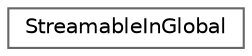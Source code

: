 digraph "Graphical Class Hierarchy"
{
 // LATEX_PDF_SIZE
  bgcolor="transparent";
  edge [fontname=Helvetica,fontsize=10,labelfontname=Helvetica,labelfontsize=10];
  node [fontname=Helvetica,fontsize=10,shape=box,height=0.2,width=0.4];
  rankdir="LR";
  Node0 [id="Node000000",label="StreamableInGlobal",height=0.2,width=0.4,color="grey40", fillcolor="white", style="filled",URL="$classStreamableInGlobal.html",tooltip=" "];
}
